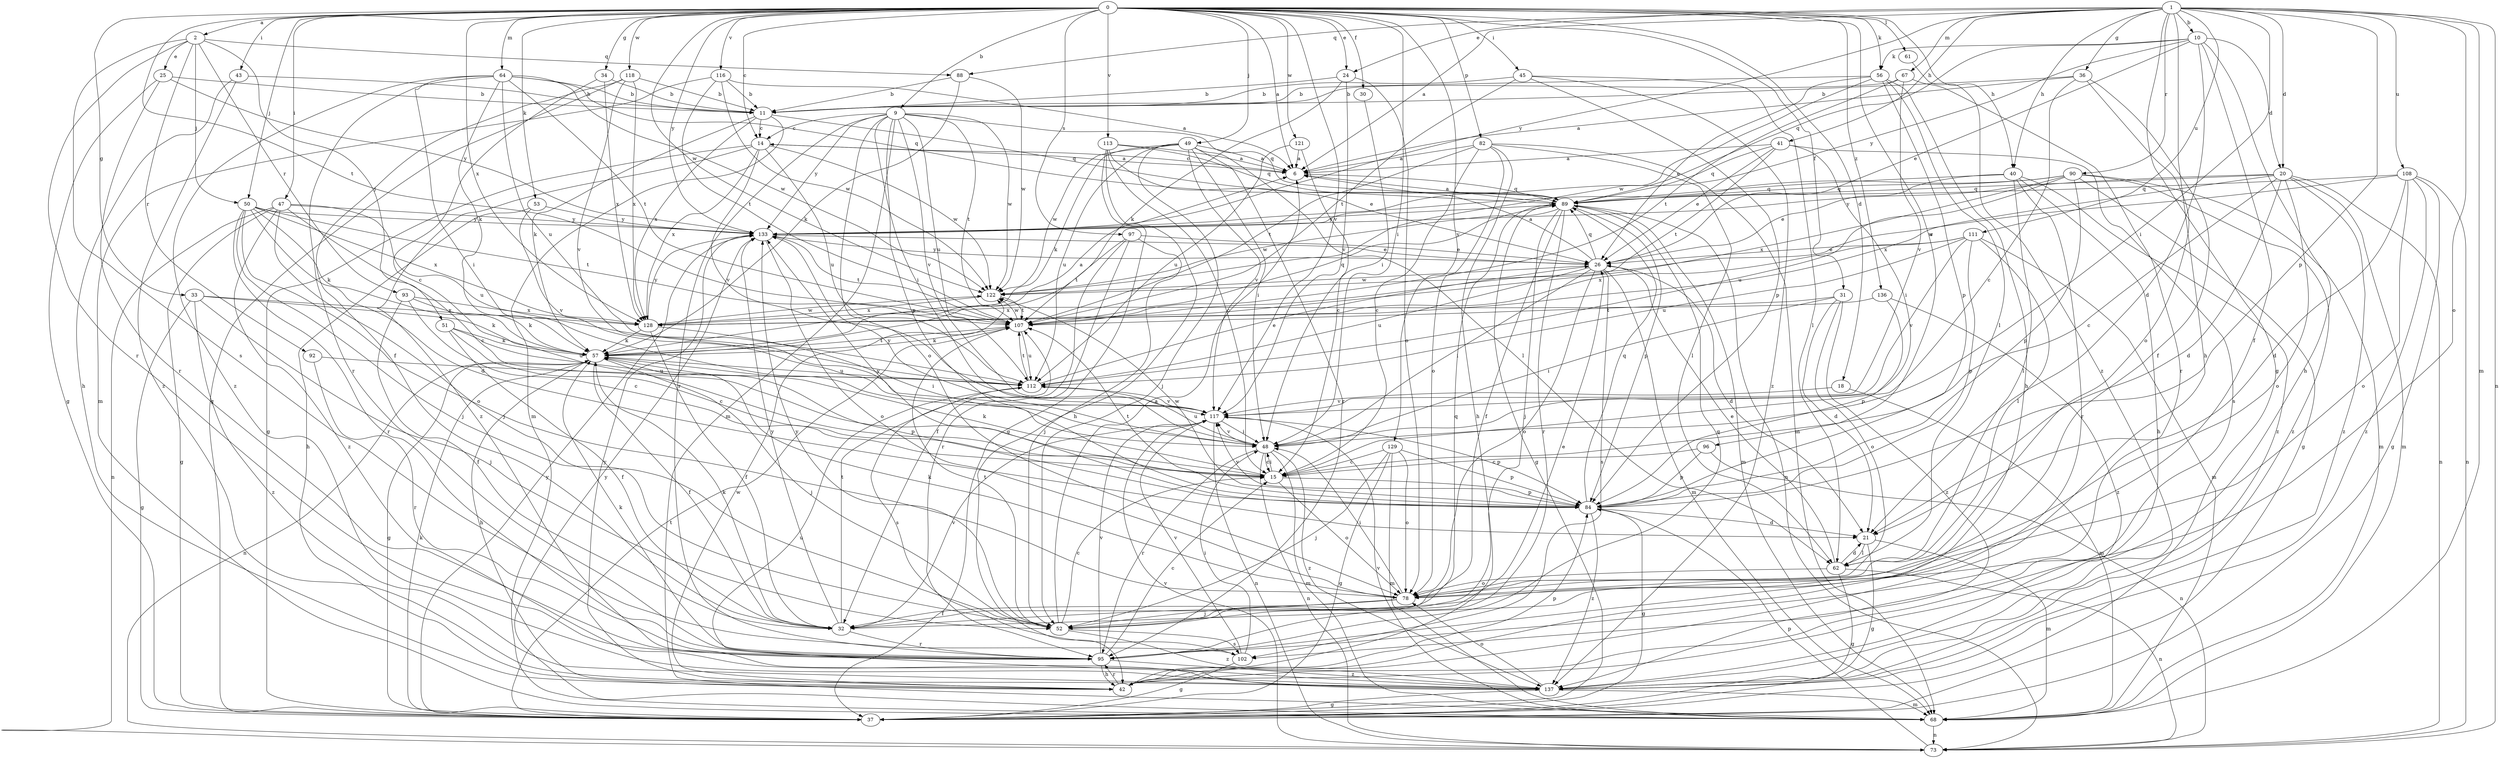 strict digraph  {
0;
1;
2;
6;
9;
10;
11;
14;
15;
18;
20;
21;
24;
25;
26;
30;
31;
32;
33;
34;
36;
37;
40;
41;
42;
43;
45;
47;
48;
49;
50;
51;
52;
53;
56;
57;
61;
62;
64;
67;
68;
73;
78;
82;
84;
88;
89;
90;
92;
93;
95;
96;
97;
102;
107;
108;
111;
112;
113;
116;
117;
118;
121;
122;
128;
129;
133;
136;
137;
0 -> 2  [label=a];
0 -> 6  [label=a];
0 -> 9  [label=b];
0 -> 14  [label=c];
0 -> 18  [label=d];
0 -> 24  [label=e];
0 -> 30  [label=f];
0 -> 31  [label=f];
0 -> 33  [label=g];
0 -> 34  [label=g];
0 -> 40  [label=h];
0 -> 43  [label=i];
0 -> 45  [label=i];
0 -> 47  [label=i];
0 -> 48  [label=i];
0 -> 49  [label=j];
0 -> 50  [label=j];
0 -> 53  [label=k];
0 -> 56  [label=k];
0 -> 61  [label=l];
0 -> 64  [label=m];
0 -> 82  [label=p];
0 -> 96  [label=s];
0 -> 97  [label=s];
0 -> 107  [label=t];
0 -> 113  [label=v];
0 -> 116  [label=v];
0 -> 117  [label=v];
0 -> 118  [label=w];
0 -> 121  [label=w];
0 -> 122  [label=w];
0 -> 128  [label=x];
0 -> 129  [label=y];
0 -> 133  [label=y];
0 -> 136  [label=z];
1 -> 6  [label=a];
1 -> 10  [label=b];
1 -> 20  [label=d];
1 -> 24  [label=e];
1 -> 36  [label=g];
1 -> 37  [label=g];
1 -> 40  [label=h];
1 -> 41  [label=h];
1 -> 42  [label=h];
1 -> 48  [label=i];
1 -> 67  [label=m];
1 -> 68  [label=m];
1 -> 73  [label=n];
1 -> 78  [label=o];
1 -> 84  [label=p];
1 -> 88  [label=q];
1 -> 90  [label=r];
1 -> 108  [label=u];
1 -> 111  [label=u];
1 -> 133  [label=y];
2 -> 25  [label=e];
2 -> 50  [label=j];
2 -> 51  [label=j];
2 -> 88  [label=q];
2 -> 92  [label=r];
2 -> 93  [label=r];
2 -> 95  [label=r];
2 -> 102  [label=s];
6 -> 14  [label=c];
6 -> 89  [label=q];
9 -> 14  [label=c];
9 -> 48  [label=i];
9 -> 68  [label=m];
9 -> 78  [label=o];
9 -> 84  [label=p];
9 -> 89  [label=q];
9 -> 95  [label=r];
9 -> 107  [label=t];
9 -> 112  [label=u];
9 -> 117  [label=v];
9 -> 122  [label=w];
9 -> 133  [label=y];
10 -> 20  [label=d];
10 -> 21  [label=d];
10 -> 26  [label=e];
10 -> 32  [label=f];
10 -> 42  [label=h];
10 -> 56  [label=k];
10 -> 89  [label=q];
10 -> 133  [label=y];
11 -> 14  [label=c];
11 -> 57  [label=k];
11 -> 68  [label=m];
11 -> 89  [label=q];
11 -> 128  [label=x];
14 -> 6  [label=a];
14 -> 37  [label=g];
14 -> 112  [label=u];
14 -> 117  [label=v];
14 -> 122  [label=w];
14 -> 128  [label=x];
14 -> 137  [label=z];
15 -> 48  [label=i];
15 -> 57  [label=k];
15 -> 78  [label=o];
15 -> 84  [label=p];
18 -> 68  [label=m];
18 -> 117  [label=v];
20 -> 15  [label=c];
20 -> 21  [label=d];
20 -> 68  [label=m];
20 -> 73  [label=n];
20 -> 78  [label=o];
20 -> 89  [label=q];
20 -> 128  [label=x];
20 -> 133  [label=y];
20 -> 137  [label=z];
21 -> 37  [label=g];
21 -> 62  [label=l];
21 -> 68  [label=m];
24 -> 11  [label=b];
24 -> 57  [label=k];
24 -> 78  [label=o];
24 -> 117  [label=v];
25 -> 11  [label=b];
25 -> 37  [label=g];
25 -> 95  [label=r];
25 -> 133  [label=y];
26 -> 6  [label=a];
26 -> 21  [label=d];
26 -> 48  [label=i];
26 -> 68  [label=m];
26 -> 78  [label=o];
26 -> 89  [label=q];
26 -> 102  [label=s];
26 -> 112  [label=u];
26 -> 122  [label=w];
26 -> 133  [label=y];
30 -> 48  [label=i];
31 -> 21  [label=d];
31 -> 48  [label=i];
31 -> 78  [label=o];
31 -> 107  [label=t];
31 -> 137  [label=z];
32 -> 57  [label=k];
32 -> 95  [label=r];
32 -> 107  [label=t];
32 -> 117  [label=v];
32 -> 133  [label=y];
33 -> 37  [label=g];
33 -> 52  [label=j];
33 -> 57  [label=k];
33 -> 128  [label=x];
33 -> 137  [label=z];
34 -> 11  [label=b];
34 -> 15  [label=c];
34 -> 128  [label=x];
36 -> 6  [label=a];
36 -> 11  [label=b];
36 -> 15  [label=c];
36 -> 32  [label=f];
36 -> 78  [label=o];
37 -> 57  [label=k];
37 -> 107  [label=t];
37 -> 133  [label=y];
40 -> 26  [label=e];
40 -> 42  [label=h];
40 -> 62  [label=l];
40 -> 89  [label=q];
40 -> 95  [label=r];
40 -> 137  [label=z];
41 -> 6  [label=a];
41 -> 26  [label=e];
41 -> 48  [label=i];
41 -> 89  [label=q];
41 -> 102  [label=s];
41 -> 107  [label=t];
42 -> 84  [label=p];
42 -> 95  [label=r];
42 -> 122  [label=w];
42 -> 133  [label=y];
43 -> 11  [label=b];
43 -> 42  [label=h];
43 -> 137  [label=z];
45 -> 11  [label=b];
45 -> 62  [label=l];
45 -> 84  [label=p];
45 -> 107  [label=t];
45 -> 137  [label=z];
47 -> 15  [label=c];
47 -> 37  [label=g];
47 -> 52  [label=j];
47 -> 73  [label=n];
47 -> 112  [label=u];
47 -> 133  [label=y];
47 -> 137  [label=z];
48 -> 15  [label=c];
48 -> 68  [label=m];
48 -> 73  [label=n];
48 -> 95  [label=r];
48 -> 112  [label=u];
48 -> 117  [label=v];
48 -> 133  [label=y];
48 -> 137  [label=z];
49 -> 6  [label=a];
49 -> 48  [label=i];
49 -> 52  [label=j];
49 -> 57  [label=k];
49 -> 62  [label=l];
49 -> 95  [label=r];
49 -> 112  [label=u];
49 -> 117  [label=v];
49 -> 122  [label=w];
50 -> 21  [label=d];
50 -> 52  [label=j];
50 -> 57  [label=k];
50 -> 78  [label=o];
50 -> 95  [label=r];
50 -> 107  [label=t];
50 -> 128  [label=x];
50 -> 133  [label=y];
51 -> 15  [label=c];
51 -> 32  [label=f];
51 -> 57  [label=k];
51 -> 112  [label=u];
52 -> 6  [label=a];
52 -> 15  [label=c];
52 -> 26  [label=e];
52 -> 89  [label=q];
52 -> 102  [label=s];
52 -> 107  [label=t];
52 -> 133  [label=y];
52 -> 137  [label=z];
53 -> 42  [label=h];
53 -> 117  [label=v];
53 -> 133  [label=y];
56 -> 11  [label=b];
56 -> 26  [label=e];
56 -> 42  [label=h];
56 -> 62  [label=l];
56 -> 84  [label=p];
56 -> 122  [label=w];
57 -> 6  [label=a];
57 -> 32  [label=f];
57 -> 37  [label=g];
57 -> 42  [label=h];
57 -> 52  [label=j];
57 -> 73  [label=n];
57 -> 84  [label=p];
57 -> 107  [label=t];
57 -> 112  [label=u];
61 -> 137  [label=z];
62 -> 21  [label=d];
62 -> 26  [label=e];
62 -> 37  [label=g];
62 -> 73  [label=n];
62 -> 78  [label=o];
64 -> 11  [label=b];
64 -> 48  [label=i];
64 -> 57  [label=k];
64 -> 89  [label=q];
64 -> 95  [label=r];
64 -> 107  [label=t];
64 -> 112  [label=u];
64 -> 122  [label=w];
64 -> 137  [label=z];
67 -> 11  [label=b];
67 -> 95  [label=r];
67 -> 107  [label=t];
67 -> 117  [label=v];
68 -> 73  [label=n];
68 -> 117  [label=v];
68 -> 133  [label=y];
73 -> 84  [label=p];
73 -> 117  [label=v];
78 -> 32  [label=f];
78 -> 48  [label=i];
78 -> 52  [label=j];
78 -> 57  [label=k];
82 -> 6  [label=a];
82 -> 15  [label=c];
82 -> 42  [label=h];
82 -> 62  [label=l];
82 -> 68  [label=m];
82 -> 78  [label=o];
82 -> 107  [label=t];
84 -> 21  [label=d];
84 -> 37  [label=g];
84 -> 89  [label=q];
84 -> 107  [label=t];
84 -> 117  [label=v];
84 -> 122  [label=w];
84 -> 133  [label=y];
84 -> 137  [label=z];
88 -> 11  [label=b];
88 -> 57  [label=k];
88 -> 122  [label=w];
89 -> 6  [label=a];
89 -> 32  [label=f];
89 -> 37  [label=g];
89 -> 52  [label=j];
89 -> 68  [label=m];
89 -> 73  [label=n];
89 -> 84  [label=p];
89 -> 95  [label=r];
89 -> 122  [label=w];
89 -> 133  [label=y];
90 -> 37  [label=g];
90 -> 68  [label=m];
90 -> 84  [label=p];
90 -> 89  [label=q];
90 -> 112  [label=u];
90 -> 128  [label=x];
90 -> 133  [label=y];
90 -> 137  [label=z];
92 -> 95  [label=r];
92 -> 112  [label=u];
93 -> 15  [label=c];
93 -> 32  [label=f];
93 -> 57  [label=k];
93 -> 128  [label=x];
95 -> 15  [label=c];
95 -> 42  [label=h];
95 -> 57  [label=k];
95 -> 89  [label=q];
95 -> 117  [label=v];
95 -> 137  [label=z];
96 -> 15  [label=c];
96 -> 73  [label=n];
96 -> 84  [label=p];
97 -> 26  [label=e];
97 -> 32  [label=f];
97 -> 52  [label=j];
97 -> 95  [label=r];
97 -> 107  [label=t];
102 -> 37  [label=g];
102 -> 48  [label=i];
102 -> 117  [label=v];
107 -> 57  [label=k];
107 -> 89  [label=q];
107 -> 112  [label=u];
107 -> 122  [label=w];
108 -> 21  [label=d];
108 -> 37  [label=g];
108 -> 73  [label=n];
108 -> 78  [label=o];
108 -> 89  [label=q];
108 -> 122  [label=w];
108 -> 137  [label=z];
111 -> 26  [label=e];
111 -> 62  [label=l];
111 -> 68  [label=m];
111 -> 84  [label=p];
111 -> 112  [label=u];
111 -> 117  [label=v];
111 -> 128  [label=x];
112 -> 26  [label=e];
112 -> 102  [label=s];
112 -> 107  [label=t];
112 -> 117  [label=v];
113 -> 6  [label=a];
113 -> 15  [label=c];
113 -> 26  [label=e];
113 -> 37  [label=g];
113 -> 42  [label=h];
113 -> 89  [label=q];
116 -> 6  [label=a];
116 -> 11  [label=b];
116 -> 68  [label=m];
116 -> 107  [label=t];
116 -> 122  [label=w];
117 -> 48  [label=i];
117 -> 73  [label=n];
117 -> 84  [label=p];
118 -> 11  [label=b];
118 -> 32  [label=f];
118 -> 37  [label=g];
118 -> 117  [label=v];
118 -> 128  [label=x];
121 -> 6  [label=a];
121 -> 15  [label=c];
121 -> 112  [label=u];
122 -> 107  [label=t];
122 -> 128  [label=x];
128 -> 32  [label=f];
128 -> 48  [label=i];
128 -> 57  [label=k];
128 -> 122  [label=w];
128 -> 133  [label=y];
129 -> 15  [label=c];
129 -> 37  [label=g];
129 -> 52  [label=j];
129 -> 68  [label=m];
129 -> 78  [label=o];
129 -> 84  [label=p];
133 -> 26  [label=e];
133 -> 78  [label=o];
133 -> 107  [label=t];
136 -> 84  [label=p];
136 -> 128  [label=x];
136 -> 137  [label=z];
137 -> 37  [label=g];
137 -> 68  [label=m];
137 -> 78  [label=o];
137 -> 112  [label=u];
}
